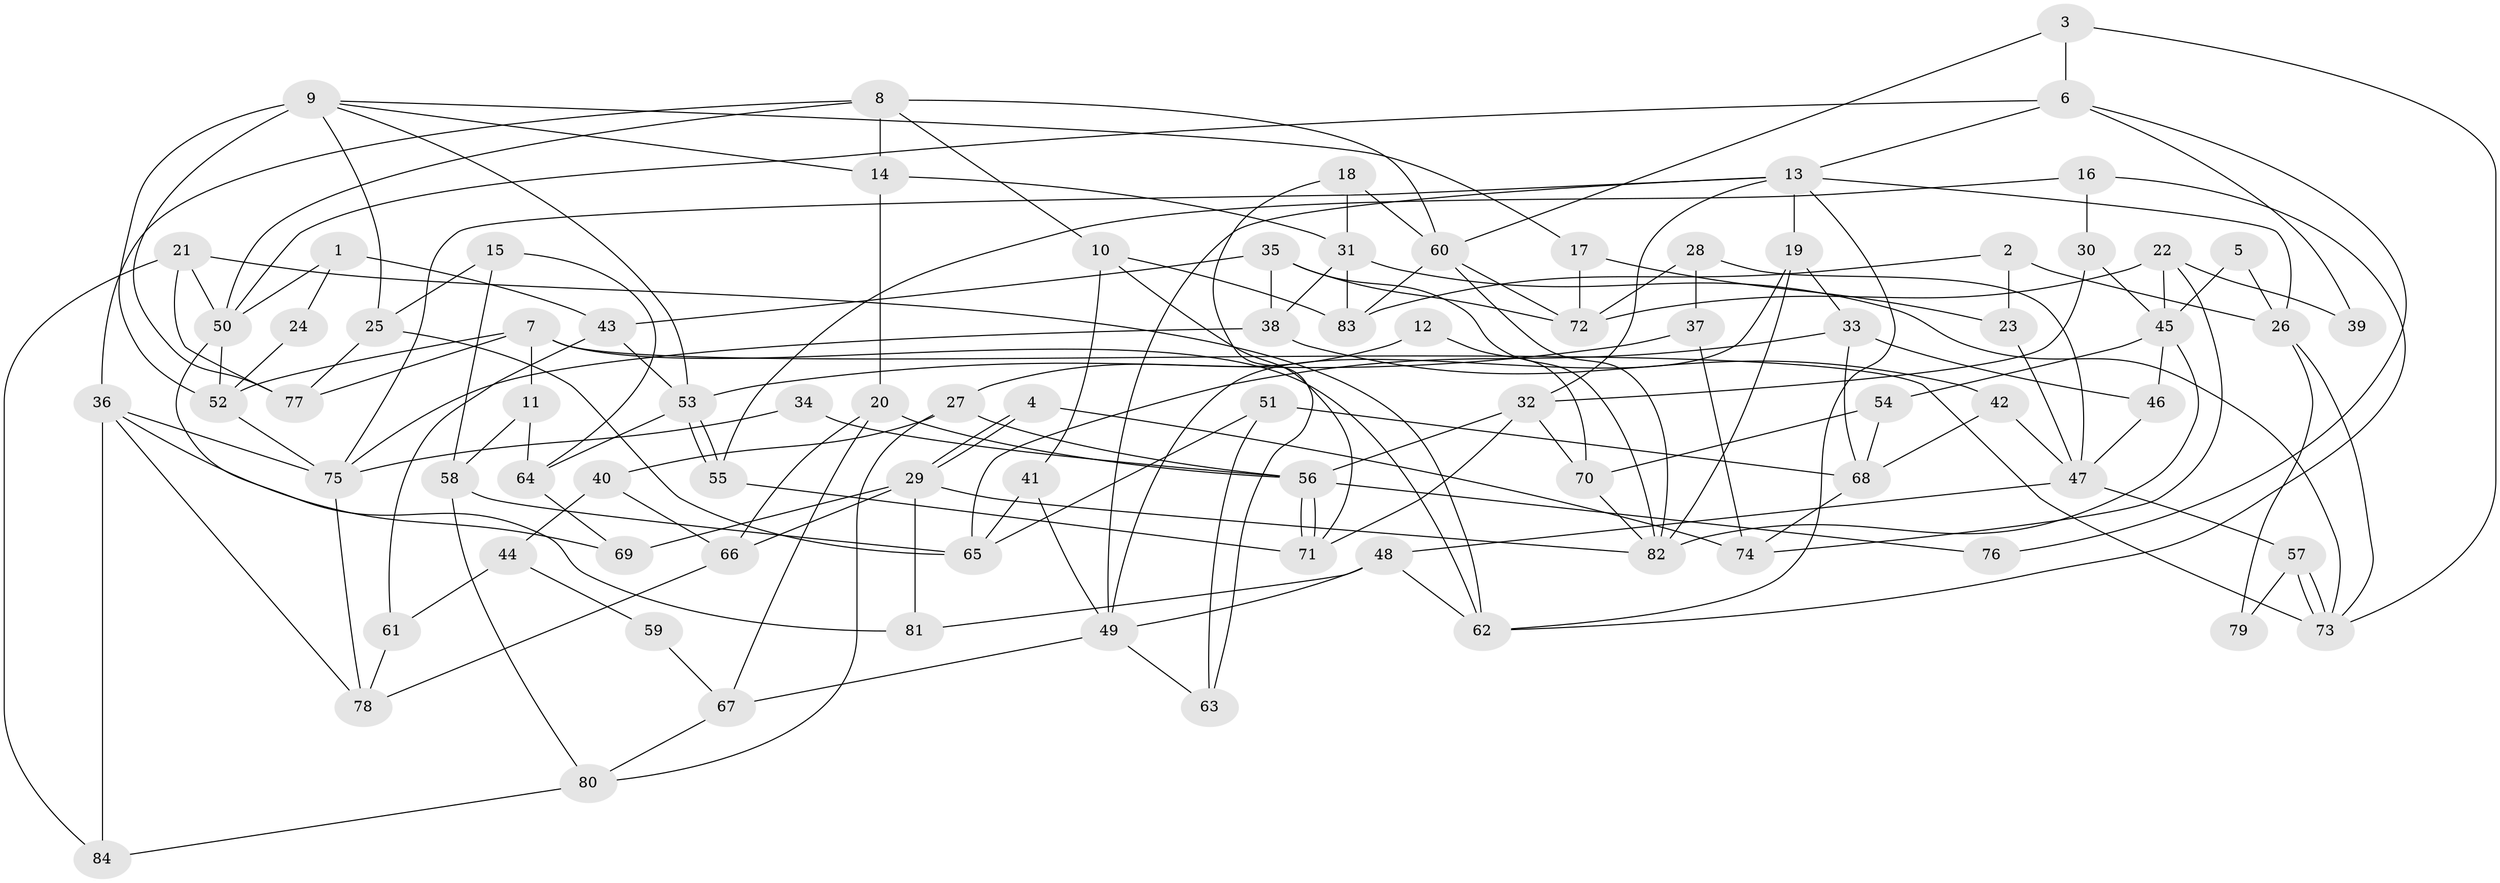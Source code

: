 // coarse degree distribution, {12: 0.01694915254237288, 3: 0.23728813559322035, 5: 0.1016949152542373, 13: 0.01694915254237288, 10: 0.01694915254237288, 2: 0.1864406779661017, 7: 0.03389830508474576, 4: 0.2542372881355932, 6: 0.1016949152542373, 8: 0.01694915254237288, 11: 0.01694915254237288}
// Generated by graph-tools (version 1.1) at 2025/50/03/04/25 22:50:48]
// undirected, 84 vertices, 168 edges
graph export_dot {
  node [color=gray90,style=filled];
  1;
  2;
  3;
  4;
  5;
  6;
  7;
  8;
  9;
  10;
  11;
  12;
  13;
  14;
  15;
  16;
  17;
  18;
  19;
  20;
  21;
  22;
  23;
  24;
  25;
  26;
  27;
  28;
  29;
  30;
  31;
  32;
  33;
  34;
  35;
  36;
  37;
  38;
  39;
  40;
  41;
  42;
  43;
  44;
  45;
  46;
  47;
  48;
  49;
  50;
  51;
  52;
  53;
  54;
  55;
  56;
  57;
  58;
  59;
  60;
  61;
  62;
  63;
  64;
  65;
  66;
  67;
  68;
  69;
  70;
  71;
  72;
  73;
  74;
  75;
  76;
  77;
  78;
  79;
  80;
  81;
  82;
  83;
  84;
  1 -- 50;
  1 -- 43;
  1 -- 24;
  2 -- 26;
  2 -- 23;
  2 -- 83;
  3 -- 73;
  3 -- 60;
  3 -- 6;
  4 -- 74;
  4 -- 29;
  4 -- 29;
  5 -- 45;
  5 -- 26;
  6 -- 50;
  6 -- 13;
  6 -- 39;
  6 -- 76;
  7 -- 73;
  7 -- 77;
  7 -- 11;
  7 -- 52;
  7 -- 62;
  8 -- 36;
  8 -- 10;
  8 -- 14;
  8 -- 50;
  8 -- 60;
  9 -- 14;
  9 -- 52;
  9 -- 17;
  9 -- 25;
  9 -- 53;
  9 -- 77;
  10 -- 83;
  10 -- 71;
  10 -- 41;
  11 -- 58;
  11 -- 64;
  12 -- 27;
  12 -- 70;
  13 -- 49;
  13 -- 19;
  13 -- 26;
  13 -- 32;
  13 -- 62;
  13 -- 75;
  14 -- 20;
  14 -- 31;
  15 -- 25;
  15 -- 64;
  15 -- 58;
  16 -- 62;
  16 -- 30;
  16 -- 55;
  17 -- 72;
  17 -- 23;
  18 -- 63;
  18 -- 31;
  18 -- 60;
  19 -- 33;
  19 -- 49;
  19 -- 82;
  20 -- 66;
  20 -- 56;
  20 -- 67;
  21 -- 62;
  21 -- 50;
  21 -- 77;
  21 -- 84;
  22 -- 74;
  22 -- 72;
  22 -- 39;
  22 -- 45;
  23 -- 47;
  24 -- 52;
  25 -- 77;
  25 -- 65;
  26 -- 73;
  26 -- 79;
  27 -- 56;
  27 -- 80;
  27 -- 40;
  28 -- 47;
  28 -- 72;
  28 -- 37;
  29 -- 82;
  29 -- 66;
  29 -- 69;
  29 -- 81;
  30 -- 32;
  30 -- 45;
  31 -- 83;
  31 -- 38;
  31 -- 73;
  32 -- 71;
  32 -- 56;
  32 -- 70;
  33 -- 65;
  33 -- 46;
  33 -- 68;
  34 -- 75;
  34 -- 56;
  35 -- 82;
  35 -- 38;
  35 -- 43;
  35 -- 72;
  36 -- 84;
  36 -- 69;
  36 -- 75;
  36 -- 78;
  37 -- 53;
  37 -- 74;
  38 -- 75;
  38 -- 42;
  40 -- 66;
  40 -- 44;
  41 -- 49;
  41 -- 65;
  42 -- 68;
  42 -- 47;
  43 -- 53;
  43 -- 61;
  44 -- 61;
  44 -- 59;
  45 -- 82;
  45 -- 46;
  45 -- 54;
  46 -- 47;
  47 -- 48;
  47 -- 57;
  48 -- 81;
  48 -- 62;
  48 -- 49;
  49 -- 63;
  49 -- 67;
  50 -- 52;
  50 -- 81;
  51 -- 65;
  51 -- 68;
  51 -- 63;
  52 -- 75;
  53 -- 55;
  53 -- 55;
  53 -- 64;
  54 -- 70;
  54 -- 68;
  55 -- 71;
  56 -- 71;
  56 -- 71;
  56 -- 76;
  57 -- 73;
  57 -- 73;
  57 -- 79;
  58 -- 65;
  58 -- 80;
  59 -- 67;
  60 -- 72;
  60 -- 82;
  60 -- 83;
  61 -- 78;
  64 -- 69;
  66 -- 78;
  67 -- 80;
  68 -- 74;
  70 -- 82;
  75 -- 78;
  80 -- 84;
}
